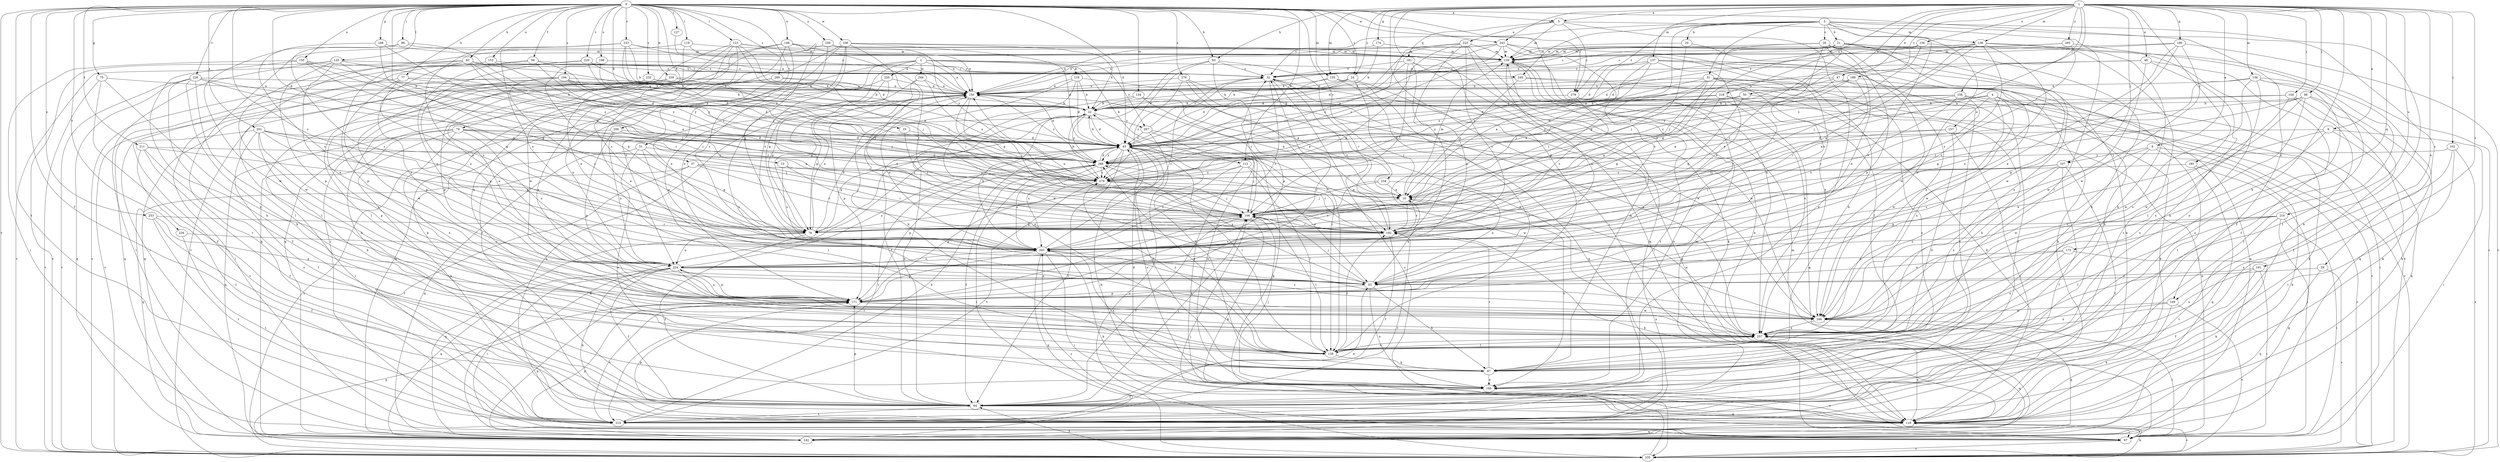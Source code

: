 strict digraph  {
0;
1;
2;
3;
4;
5;
6;
8;
10;
15;
19;
20;
21;
22;
24;
26;
29;
31;
32;
37;
43;
46;
47;
50;
51;
53;
56;
64;
75;
76;
77;
79;
82;
83;
87;
96;
97;
98;
102;
104;
106;
107;
108;
112;
116;
118;
119;
120;
123;
127;
128;
134;
135;
136;
137;
138;
139;
148;
149;
150;
153;
155;
156;
157;
160;
168;
171;
173;
174;
180;
181;
182;
185;
189;
191;
192;
194;
198;
201;
203;
206;
211;
214;
216;
218;
220;
223;
224;
226;
228;
229;
232;
233;
234;
235;
236;
239;
243;
244;
245;
246;
253;
257;
259;
265;
267;
268;
269;
276;
278;
279;
0 -> 5  [label=a];
0 -> 15  [label=b];
0 -> 19  [label=b];
0 -> 24  [label=c];
0 -> 37  [label=d];
0 -> 43  [label=d];
0 -> 56  [label=f];
0 -> 64  [label=f];
0 -> 75  [label=g];
0 -> 77  [label=h];
0 -> 79  [label=h];
0 -> 82  [label=h];
0 -> 83  [label=h];
0 -> 96  [label=i];
0 -> 112  [label=k];
0 -> 119  [label=l];
0 -> 120  [label=l];
0 -> 123  [label=l];
0 -> 127  [label=l];
0 -> 134  [label=m];
0 -> 135  [label=m];
0 -> 148  [label=n];
0 -> 149  [label=n];
0 -> 153  [label=o];
0 -> 155  [label=o];
0 -> 168  [label=p];
0 -> 194  [label=s];
0 -> 198  [label=s];
0 -> 201  [label=s];
0 -> 203  [label=s];
0 -> 206  [label=t];
0 -> 211  [label=t];
0 -> 214  [label=t];
0 -> 226  [label=v];
0 -> 228  [label=v];
0 -> 229  [label=v];
0 -> 232  [label=v];
0 -> 233  [label=v];
0 -> 234  [label=v];
0 -> 235  [label=v];
0 -> 236  [label=w];
0 -> 239  [label=w];
0 -> 243  [label=w];
0 -> 253  [label=x];
0 -> 257  [label=x];
0 -> 259  [label=y];
0 -> 269  [label=z];
0 -> 276  [label=z];
0 -> 278  [label=z];
1 -> 5  [label=a];
1 -> 6  [label=a];
1 -> 8  [label=a];
1 -> 10  [label=a];
1 -> 24  [label=c];
1 -> 46  [label=e];
1 -> 47  [label=e];
1 -> 50  [label=e];
1 -> 83  [label=h];
1 -> 87  [label=h];
1 -> 97  [label=i];
1 -> 98  [label=j];
1 -> 102  [label=j];
1 -> 104  [label=j];
1 -> 106  [label=j];
1 -> 107  [label=j];
1 -> 135  [label=m];
1 -> 136  [label=m];
1 -> 137  [label=m];
1 -> 138  [label=m];
1 -> 149  [label=n];
1 -> 156  [label=o];
1 -> 171  [label=p];
1 -> 173  [label=q];
1 -> 174  [label=q];
1 -> 180  [label=q];
1 -> 185  [label=r];
1 -> 189  [label=r];
1 -> 191  [label=r];
1 -> 216  [label=u];
1 -> 218  [label=u];
1 -> 243  [label=w];
1 -> 265  [label=y];
2 -> 51  [label=e];
2 -> 64  [label=f];
2 -> 76  [label=g];
2 -> 112  [label=k];
2 -> 116  [label=k];
2 -> 150  [label=n];
2 -> 220  [label=u];
2 -> 244  [label=w];
2 -> 245  [label=w];
2 -> 267  [label=y];
3 -> 20  [label=b];
3 -> 21  [label=b];
3 -> 26  [label=c];
3 -> 29  [label=c];
3 -> 31  [label=c];
3 -> 32  [label=c];
3 -> 53  [label=e];
3 -> 76  [label=g];
3 -> 118  [label=k];
3 -> 128  [label=l];
3 -> 138  [label=m];
3 -> 245  [label=w];
3 -> 278  [label=z];
4 -> 10  [label=a];
4 -> 22  [label=b];
4 -> 118  [label=k];
4 -> 157  [label=o];
4 -> 235  [label=v];
4 -> 246  [label=w];
4 -> 257  [label=x];
5 -> 139  [label=m];
5 -> 160  [label=o];
5 -> 181  [label=q];
5 -> 223  [label=u];
5 -> 246  [label=w];
5 -> 278  [label=z];
6 -> 43  [label=d];
6 -> 53  [label=e];
6 -> 97  [label=i];
6 -> 118  [label=k];
6 -> 257  [label=x];
8 -> 107  [label=j];
8 -> 118  [label=k];
8 -> 171  [label=p];
8 -> 235  [label=v];
8 -> 246  [label=w];
10 -> 108  [label=j];
10 -> 139  [label=m];
10 -> 150  [label=n];
10 -> 160  [label=o];
10 -> 192  [label=r];
15 -> 192  [label=r];
15 -> 203  [label=s];
15 -> 279  [label=z];
19 -> 43  [label=d];
19 -> 108  [label=j];
20 -> 108  [label=j];
20 -> 139  [label=m];
20 -> 246  [label=w];
21 -> 32  [label=c];
21 -> 43  [label=d];
21 -> 76  [label=g];
21 -> 87  [label=h];
21 -> 139  [label=m];
21 -> 150  [label=n];
21 -> 192  [label=r];
21 -> 214  [label=t];
21 -> 246  [label=w];
21 -> 257  [label=x];
22 -> 43  [label=d];
22 -> 267  [label=y];
22 -> 268  [label=y];
24 -> 22  [label=b];
24 -> 43  [label=d];
24 -> 150  [label=n];
24 -> 182  [label=q];
24 -> 192  [label=r];
26 -> 53  [label=e];
26 -> 108  [label=j];
26 -> 118  [label=k];
26 -> 139  [label=m];
26 -> 171  [label=p];
26 -> 203  [label=s];
26 -> 257  [label=x];
29 -> 53  [label=e];
29 -> 182  [label=q];
29 -> 235  [label=v];
31 -> 10  [label=a];
31 -> 64  [label=f];
31 -> 76  [label=g];
31 -> 108  [label=j];
31 -> 128  [label=l];
31 -> 150  [label=n];
31 -> 160  [label=o];
31 -> 182  [label=q];
31 -> 268  [label=y];
32 -> 150  [label=n];
32 -> 203  [label=s];
32 -> 235  [label=v];
32 -> 246  [label=w];
32 -> 257  [label=x];
37 -> 108  [label=j];
37 -> 182  [label=q];
37 -> 192  [label=r];
37 -> 214  [label=t];
37 -> 279  [label=z];
43 -> 22  [label=b];
43 -> 64  [label=f];
43 -> 76  [label=g];
43 -> 108  [label=j];
43 -> 118  [label=k];
43 -> 128  [label=l];
43 -> 150  [label=n];
43 -> 160  [label=o];
43 -> 192  [label=r];
43 -> 203  [label=s];
43 -> 214  [label=t];
43 -> 246  [label=w];
43 -> 268  [label=y];
46 -> 32  [label=c];
46 -> 43  [label=d];
46 -> 64  [label=f];
46 -> 87  [label=h];
46 -> 246  [label=w];
47 -> 43  [label=d];
47 -> 150  [label=n];
47 -> 214  [label=t];
47 -> 246  [label=w];
47 -> 268  [label=y];
50 -> 22  [label=b];
50 -> 76  [label=g];
50 -> 87  [label=h];
50 -> 268  [label=y];
51 -> 76  [label=g];
51 -> 128  [label=l];
51 -> 160  [label=o];
51 -> 182  [label=q];
51 -> 268  [label=y];
53 -> 10  [label=a];
53 -> 87  [label=h];
53 -> 108  [label=j];
53 -> 160  [label=o];
53 -> 171  [label=p];
53 -> 268  [label=y];
56 -> 32  [label=c];
56 -> 43  [label=d];
56 -> 224  [label=u];
56 -> 235  [label=v];
56 -> 279  [label=z];
64 -> 22  [label=b];
64 -> 108  [label=j];
64 -> 118  [label=k];
64 -> 171  [label=p];
64 -> 214  [label=t];
75 -> 64  [label=f];
75 -> 150  [label=n];
75 -> 235  [label=v];
75 -> 257  [label=x];
76 -> 22  [label=b];
76 -> 64  [label=f];
76 -> 150  [label=n];
76 -> 182  [label=q];
76 -> 224  [label=u];
77 -> 22  [label=b];
77 -> 150  [label=n];
77 -> 171  [label=p];
77 -> 182  [label=q];
77 -> 224  [label=u];
79 -> 43  [label=d];
79 -> 118  [label=k];
79 -> 182  [label=q];
79 -> 214  [label=t];
79 -> 224  [label=u];
79 -> 257  [label=x];
79 -> 268  [label=y];
79 -> 279  [label=z];
82 -> 10  [label=a];
82 -> 22  [label=b];
82 -> 32  [label=c];
82 -> 203  [label=s];
82 -> 235  [label=v];
82 -> 246  [label=w];
82 -> 279  [label=z];
83 -> 32  [label=c];
83 -> 43  [label=d];
83 -> 76  [label=g];
83 -> 171  [label=p];
83 -> 192  [label=r];
87 -> 22  [label=b];
87 -> 43  [label=d];
87 -> 139  [label=m];
87 -> 160  [label=o];
87 -> 192  [label=r];
87 -> 203  [label=s];
96 -> 139  [label=m];
96 -> 203  [label=s];
96 -> 246  [label=w];
96 -> 279  [label=z];
97 -> 139  [label=m];
97 -> 171  [label=p];
97 -> 235  [label=v];
98 -> 10  [label=a];
98 -> 22  [label=b];
98 -> 64  [label=f];
98 -> 76  [label=g];
98 -> 118  [label=k];
98 -> 246  [label=w];
98 -> 257  [label=x];
102 -> 160  [label=o];
102 -> 214  [label=t];
102 -> 235  [label=v];
102 -> 268  [label=y];
104 -> 10  [label=a];
104 -> 22  [label=b];
104 -> 118  [label=k];
104 -> 128  [label=l];
104 -> 246  [label=w];
106 -> 22  [label=b];
106 -> 43  [label=d];
106 -> 97  [label=i];
106 -> 118  [label=k];
106 -> 192  [label=r];
106 -> 203  [label=s];
106 -> 279  [label=z];
107 -> 64  [label=f];
107 -> 108  [label=j];
107 -> 203  [label=s];
107 -> 214  [label=t];
107 -> 257  [label=x];
107 -> 279  [label=z];
108 -> 32  [label=c];
108 -> 64  [label=f];
108 -> 76  [label=g];
108 -> 118  [label=k];
108 -> 128  [label=l];
108 -> 192  [label=r];
112 -> 53  [label=e];
112 -> 118  [label=k];
112 -> 128  [label=l];
112 -> 203  [label=s];
112 -> 279  [label=z];
116 -> 10  [label=a];
116 -> 22  [label=b];
116 -> 43  [label=d];
116 -> 87  [label=h];
116 -> 150  [label=n];
116 -> 246  [label=w];
118 -> 97  [label=i];
118 -> 160  [label=o];
118 -> 171  [label=p];
118 -> 182  [label=q];
118 -> 235  [label=v];
118 -> 257  [label=x];
119 -> 53  [label=e];
119 -> 139  [label=m];
119 -> 150  [label=n];
119 -> 235  [label=v];
120 -> 32  [label=c];
120 -> 53  [label=e];
120 -> 97  [label=i];
120 -> 171  [label=p];
120 -> 192  [label=r];
120 -> 235  [label=v];
120 -> 268  [label=y];
123 -> 43  [label=d];
123 -> 108  [label=j];
123 -> 118  [label=k];
123 -> 139  [label=m];
123 -> 150  [label=n];
123 -> 203  [label=s];
123 -> 246  [label=w];
123 -> 257  [label=x];
127 -> 150  [label=n];
128 -> 87  [label=h];
128 -> 150  [label=n];
128 -> 192  [label=r];
128 -> 257  [label=x];
128 -> 268  [label=y];
128 -> 279  [label=z];
134 -> 10  [label=a];
134 -> 22  [label=b];
134 -> 64  [label=f];
134 -> 128  [label=l];
135 -> 22  [label=b];
135 -> 128  [label=l];
135 -> 150  [label=n];
135 -> 182  [label=q];
136 -> 64  [label=f];
136 -> 128  [label=l];
136 -> 150  [label=n];
136 -> 160  [label=o];
136 -> 182  [label=q];
136 -> 192  [label=r];
136 -> 257  [label=x];
137 -> 10  [label=a];
137 -> 32  [label=c];
137 -> 108  [label=j];
137 -> 118  [label=k];
137 -> 203  [label=s];
137 -> 214  [label=t];
137 -> 235  [label=v];
137 -> 279  [label=z];
138 -> 53  [label=e];
138 -> 76  [label=g];
138 -> 87  [label=h];
138 -> 108  [label=j];
138 -> 139  [label=m];
138 -> 160  [label=o];
138 -> 224  [label=u];
138 -> 268  [label=y];
139 -> 32  [label=c];
139 -> 214  [label=t];
139 -> 224  [label=u];
139 -> 257  [label=x];
148 -> 53  [label=e];
148 -> 76  [label=g];
148 -> 97  [label=i];
148 -> 118  [label=k];
148 -> 139  [label=m];
148 -> 182  [label=q];
148 -> 192  [label=r];
149 -> 118  [label=k];
149 -> 235  [label=v];
149 -> 246  [label=w];
149 -> 257  [label=x];
150 -> 22  [label=b];
150 -> 76  [label=g];
150 -> 108  [label=j];
150 -> 171  [label=p];
150 -> 192  [label=r];
150 -> 268  [label=y];
153 -> 32  [label=c];
153 -> 171  [label=p];
153 -> 268  [label=y];
155 -> 32  [label=c];
155 -> 76  [label=g];
155 -> 87  [label=h];
155 -> 97  [label=i];
155 -> 108  [label=j];
155 -> 279  [label=z];
156 -> 43  [label=d];
156 -> 139  [label=m];
156 -> 235  [label=v];
156 -> 279  [label=z];
157 -> 43  [label=d];
157 -> 87  [label=h];
157 -> 108  [label=j];
157 -> 214  [label=t];
160 -> 43  [label=d];
160 -> 64  [label=f];
160 -> 108  [label=j];
168 -> 76  [label=g];
168 -> 139  [label=m];
168 -> 203  [label=s];
168 -> 279  [label=z];
171 -> 32  [label=c];
171 -> 108  [label=j];
171 -> 214  [label=t];
171 -> 224  [label=u];
171 -> 246  [label=w];
171 -> 257  [label=x];
173 -> 53  [label=e];
173 -> 118  [label=k];
173 -> 224  [label=u];
173 -> 257  [label=x];
174 -> 22  [label=b];
174 -> 139  [label=m];
174 -> 150  [label=n];
180 -> 32  [label=c];
180 -> 53  [label=e];
180 -> 139  [label=m];
180 -> 171  [label=p];
180 -> 235  [label=v];
180 -> 246  [label=w];
181 -> 32  [label=c];
181 -> 43  [label=d];
181 -> 97  [label=i];
181 -> 108  [label=j];
181 -> 118  [label=k];
181 -> 224  [label=u];
182 -> 43  [label=d];
182 -> 171  [label=p];
185 -> 97  [label=i];
185 -> 182  [label=q];
185 -> 279  [label=z];
189 -> 87  [label=h];
189 -> 150  [label=n];
189 -> 192  [label=r];
189 -> 268  [label=y];
189 -> 279  [label=z];
191 -> 53  [label=e];
191 -> 64  [label=f];
191 -> 97  [label=i];
191 -> 257  [label=x];
192 -> 32  [label=c];
192 -> 64  [label=f];
192 -> 118  [label=k];
192 -> 150  [label=n];
192 -> 203  [label=s];
194 -> 22  [label=b];
194 -> 43  [label=d];
194 -> 97  [label=i];
194 -> 128  [label=l];
194 -> 150  [label=n];
194 -> 203  [label=s];
194 -> 268  [label=y];
198 -> 32  [label=c];
198 -> 43  [label=d];
198 -> 76  [label=g];
201 -> 10  [label=a];
201 -> 43  [label=d];
201 -> 64  [label=f];
201 -> 76  [label=g];
201 -> 87  [label=h];
201 -> 108  [label=j];
201 -> 171  [label=p];
201 -> 214  [label=t];
203 -> 22  [label=b];
203 -> 32  [label=c];
203 -> 97  [label=i];
203 -> 118  [label=k];
203 -> 150  [label=n];
203 -> 171  [label=p];
203 -> 182  [label=q];
203 -> 224  [label=u];
206 -> 10  [label=a];
206 -> 43  [label=d];
206 -> 171  [label=p];
206 -> 224  [label=u];
206 -> 235  [label=v];
211 -> 64  [label=f];
211 -> 76  [label=g];
211 -> 160  [label=o];
211 -> 214  [label=t];
211 -> 268  [label=y];
214 -> 43  [label=d];
214 -> 53  [label=e];
214 -> 139  [label=m];
214 -> 150  [label=n];
214 -> 192  [label=r];
216 -> 97  [label=i];
216 -> 128  [label=l];
216 -> 182  [label=q];
216 -> 192  [label=r];
216 -> 214  [label=t];
216 -> 224  [label=u];
218 -> 22  [label=b];
218 -> 76  [label=g];
218 -> 192  [label=r];
218 -> 235  [label=v];
218 -> 268  [label=y];
220 -> 76  [label=g];
220 -> 150  [label=n];
220 -> 182  [label=q];
220 -> 257  [label=x];
223 -> 76  [label=g];
223 -> 118  [label=k];
223 -> 139  [label=m];
223 -> 150  [label=n];
223 -> 182  [label=q];
223 -> 192  [label=r];
223 -> 203  [label=s];
223 -> 279  [label=z];
224 -> 53  [label=e];
224 -> 64  [label=f];
224 -> 97  [label=i];
224 -> 118  [label=k];
224 -> 128  [label=l];
224 -> 171  [label=p];
224 -> 182  [label=q];
224 -> 268  [label=y];
226 -> 203  [label=s];
226 -> 214  [label=t];
228 -> 64  [label=f];
228 -> 87  [label=h];
228 -> 108  [label=j];
228 -> 128  [label=l];
228 -> 150  [label=n];
228 -> 182  [label=q];
228 -> 235  [label=v];
228 -> 268  [label=y];
229 -> 22  [label=b];
229 -> 32  [label=c];
229 -> 43  [label=d];
229 -> 97  [label=i];
229 -> 224  [label=u];
232 -> 22  [label=b];
232 -> 150  [label=n];
232 -> 235  [label=v];
232 -> 246  [label=w];
233 -> 10  [label=a];
233 -> 22  [label=b];
233 -> 108  [label=j];
233 -> 139  [label=m];
233 -> 150  [label=n];
233 -> 203  [label=s];
233 -> 214  [label=t];
233 -> 224  [label=u];
234 -> 10  [label=a];
234 -> 53  [label=e];
234 -> 108  [label=j];
234 -> 203  [label=s];
235 -> 64  [label=f];
235 -> 108  [label=j];
235 -> 118  [label=k];
235 -> 171  [label=p];
235 -> 203  [label=s];
236 -> 22  [label=b];
236 -> 43  [label=d];
236 -> 53  [label=e];
236 -> 139  [label=m];
236 -> 192  [label=r];
236 -> 203  [label=s];
236 -> 224  [label=u];
236 -> 257  [label=x];
239 -> 53  [label=e];
239 -> 108  [label=j];
239 -> 128  [label=l];
239 -> 150  [label=n];
239 -> 171  [label=p];
239 -> 182  [label=q];
239 -> 257  [label=x];
243 -> 43  [label=d];
243 -> 87  [label=h];
243 -> 139  [label=m];
243 -> 150  [label=n];
243 -> 203  [label=s];
243 -> 257  [label=x];
243 -> 268  [label=y];
243 -> 279  [label=z];
244 -> 76  [label=g];
244 -> 150  [label=n];
244 -> 171  [label=p];
244 -> 279  [label=z];
245 -> 10  [label=a];
245 -> 97  [label=i];
245 -> 118  [label=k];
245 -> 150  [label=n];
246 -> 97  [label=i];
246 -> 182  [label=q];
246 -> 203  [label=s];
246 -> 257  [label=x];
253 -> 64  [label=f];
253 -> 171  [label=p];
253 -> 192  [label=r];
253 -> 214  [label=t];
257 -> 10  [label=a];
257 -> 128  [label=l];
257 -> 182  [label=q];
259 -> 139  [label=m];
259 -> 182  [label=q];
259 -> 203  [label=s];
259 -> 268  [label=y];
265 -> 43  [label=d];
265 -> 64  [label=f];
265 -> 139  [label=m];
265 -> 203  [label=s];
267 -> 32  [label=c];
267 -> 43  [label=d];
267 -> 118  [label=k];
267 -> 160  [label=o];
267 -> 235  [label=v];
268 -> 43  [label=d];
268 -> 64  [label=f];
268 -> 97  [label=i];
268 -> 171  [label=p];
268 -> 192  [label=r];
268 -> 203  [label=s];
268 -> 279  [label=z];
269 -> 22  [label=b];
269 -> 53  [label=e];
269 -> 150  [label=n];
269 -> 224  [label=u];
276 -> 128  [label=l];
276 -> 150  [label=n];
276 -> 246  [label=w];
276 -> 257  [label=x];
276 -> 279  [label=z];
278 -> 22  [label=b];
278 -> 160  [label=o];
278 -> 182  [label=q];
278 -> 192  [label=r];
279 -> 10  [label=a];
279 -> 22  [label=b];
279 -> 108  [label=j];
279 -> 171  [label=p];
279 -> 214  [label=t];
}
